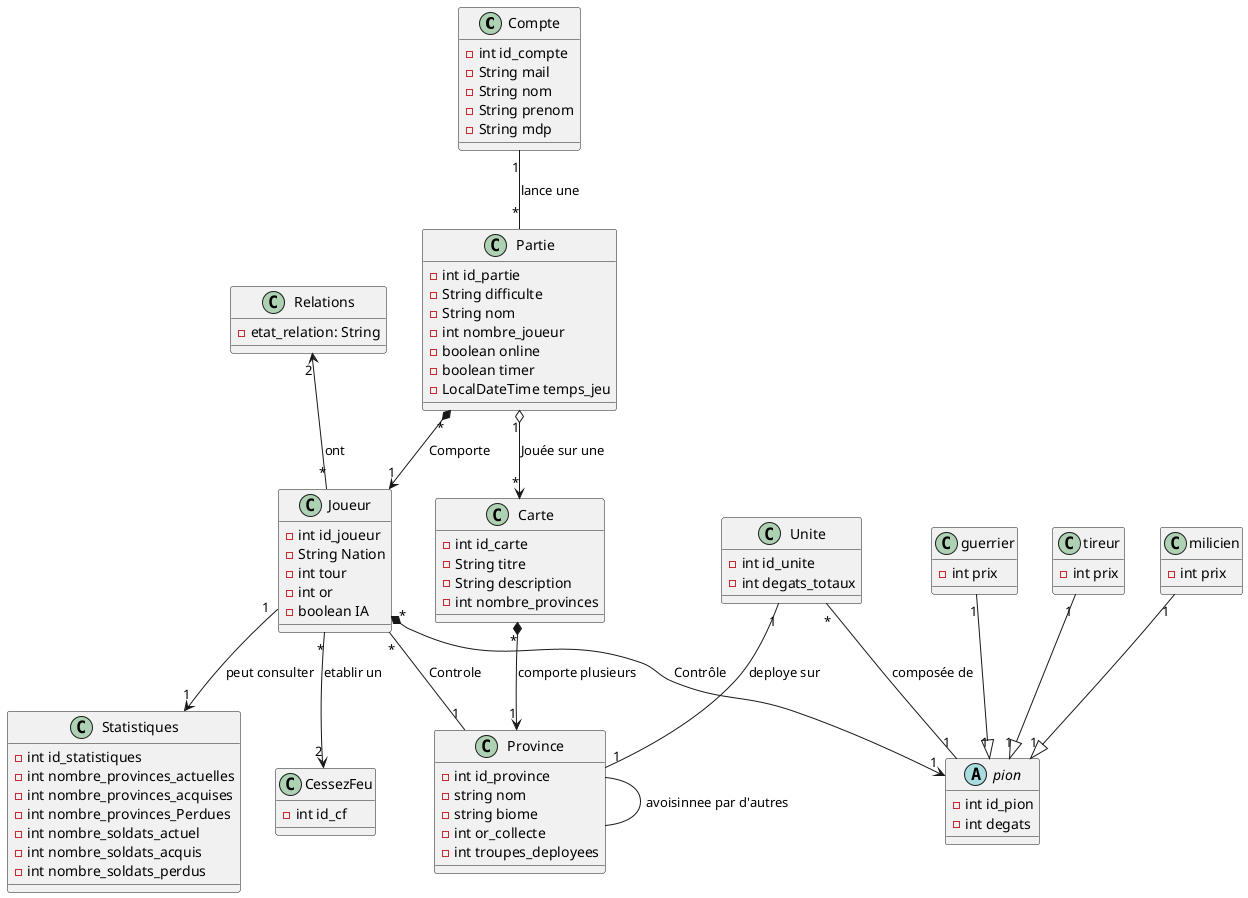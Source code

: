 @startuml
class Compte {
  - int id_compte
  - String mail
  - String nom
  - String prenom
  - String mdp
}

 class Partie {
   - int id_partie
   - String difficulte   
   - String nom
   - int nombre_joueur
   - boolean online
   - boolean timer
   - LocalDateTime temps_jeu
}

class Carte {

  - int id_carte
  - String titre
  - String description
  - int nombre_provinces

}



 abstract class pion{

 - int id_pion
 - int degats


}
class guerrier{

- int prix
}
class tireur{

- int prix
}
class milicien{

- int prix
}

class Joueur {

  - int id_joueur
  - String Nation
  - int tour
  - int or
  - boolean IA
 
}



class Statistiques {
  - int id_statistiques
  - int nombre_provinces_actuelles
  - int nombre_provinces_acquises
  - int nombre_provinces_Perdues
  - int nombre_soldats_actuel  
  - int nombre_soldats_acquis
  - int nombre_soldats_perdus

}
class Province {
  
  - int id_province
  - string nom 
  - string biome
  - int or_collecte
  - int troupes_deployees


}

class Unite{

- int id_unite
- int degats_totaux

}

class CessezFeu{

- int id_cf


}
class Relations {
    - etat_relation: String
    

}

Relations "2" <-- "*" Joueur : ont

Compte "1" -- "*" Partie :  lance une
Partie "1" o--> "*" Carte:  Jouée sur une
Partie "*" *--> "1" Joueur :  Comporte
Joueur "*" *--> "1" pion :  Contrôle 
Joueur "*" -- "1" Province :  Controle 
Joueur "1" --> "1" Statistiques :  peut consulter
guerrier "1" --|> "1" pion
milicien "1" --|> "1" pion
tireur "1" --|> "1" pion
Unite "*"-- "1" pion :  composée de
Unite "1" -- "1" Province :  deploye sur 
Carte "*" *--> "1" Province :  comporte plusieurs
Province--Province: avoisinnee par d'autres
Joueur "*" --> "2"CessezFeu : etablir un
@enduml